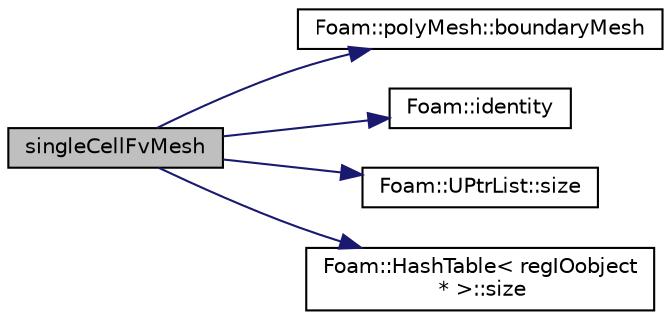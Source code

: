 digraph "singleCellFvMesh"
{
  bgcolor="transparent";
  edge [fontname="Helvetica",fontsize="10",labelfontname="Helvetica",labelfontsize="10"];
  node [fontname="Helvetica",fontsize="10",shape=record];
  rankdir="LR";
  Node1 [label="singleCellFvMesh",height=0.2,width=0.4,color="black", fillcolor="grey75", style="filled", fontcolor="black"];
  Node1 -> Node2 [color="midnightblue",fontsize="10",style="solid",fontname="Helvetica"];
  Node2 [label="Foam::polyMesh::boundaryMesh",height=0.2,width=0.4,color="black",URL="$a01959.html#a6b7f5ba89250dbd7a1c6c7860ab60fe3",tooltip="Return boundary mesh. "];
  Node1 -> Node3 [color="midnightblue",fontsize="10",style="solid",fontname="Helvetica"];
  Node3 [label="Foam::identity",height=0.2,width=0.4,color="black",URL="$a10909.html#a36af96cb841435845fffb4fe69208490",tooltip="Create identity map (map[i] == i) of given length. "];
  Node1 -> Node4 [color="midnightblue",fontsize="10",style="solid",fontname="Helvetica"];
  Node4 [label="Foam::UPtrList::size",height=0.2,width=0.4,color="black",URL="$a02880.html#a723361dc2020160f5492e8fe2d09fa44",tooltip="Return the number of elements in the UPtrList. "];
  Node1 -> Node5 [color="midnightblue",fontsize="10",style="solid",fontname="Helvetica"];
  Node5 [label="Foam::HashTable\< regIOobject\l * \>::size",height=0.2,width=0.4,color="black",URL="$a01001.html#a723361dc2020160f5492e8fe2d09fa44",tooltip="Return number of elements in table. "];
}
